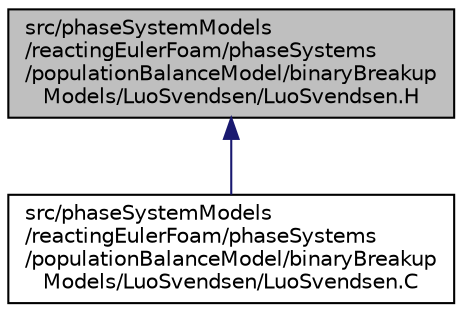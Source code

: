 digraph "src/phaseSystemModels/reactingEulerFoam/phaseSystems/populationBalanceModel/binaryBreakupModels/LuoSvendsen/LuoSvendsen.H"
{
  bgcolor="transparent";
  edge [fontname="Helvetica",fontsize="10",labelfontname="Helvetica",labelfontsize="10"];
  node [fontname="Helvetica",fontsize="10",shape=record];
  Node1 [label="src/phaseSystemModels\l/reactingEulerFoam/phaseSystems\l/populationBalanceModel/binaryBreakup\lModels/LuoSvendsen/LuoSvendsen.H",height=0.2,width=0.4,color="black", fillcolor="grey75", style="filled" fontcolor="black"];
  Node1 -> Node2 [dir="back",color="midnightblue",fontsize="10",style="solid",fontname="Helvetica"];
  Node2 [label="src/phaseSystemModels\l/reactingEulerFoam/phaseSystems\l/populationBalanceModel/binaryBreakup\lModels/LuoSvendsen/LuoSvendsen.C",height=0.2,width=0.4,color="black",URL="$LuoSvendsen_8C.html"];
}
